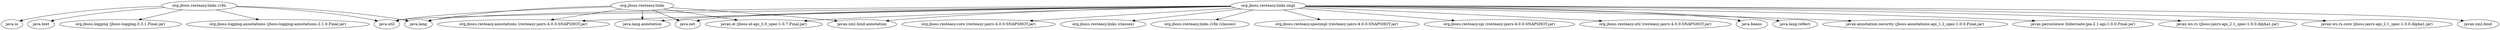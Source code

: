 digraph "classes" {
    // Path: /home/rsearls/j1/Resteasy/resteasy-links/target/classes
   "org.jboss.resteasy.links"                         -> "java.lang";
   "org.jboss.resteasy.links"                         -> "java.lang.annotation";
   "org.jboss.resteasy.links"                         -> "java.net";
   "org.jboss.resteasy.links"                         -> "java.util";
   "org.jboss.resteasy.links"                         -> "javax.el (jboss-el-api_3.0_spec-1.0.7.Final.jar)";
   "org.jboss.resteasy.links"                         -> "javax.xml.bind.annotation";
   "org.jboss.resteasy.links"                         -> "org.jboss.resteasy.annotations (resteasy-jaxrs-4.0.0-SNAPSHOT.jar)";
   "org.jboss.resteasy.links.i18n"                    -> "java.io";
   "org.jboss.resteasy.links.i18n"                    -> "java.lang";
   "org.jboss.resteasy.links.i18n"                    -> "java.text";
   "org.jboss.resteasy.links.i18n"                    -> "java.util";
   "org.jboss.resteasy.links.i18n"                    -> "org.jboss.logging (jboss-logging-3.3.1.Final.jar)";
   "org.jboss.resteasy.links.i18n"                    -> "org.jboss.logging.annotations (jboss-logging-annotations-2.1.0.Final.jar)";
   "org.jboss.resteasy.links.impl"                    -> "java.beans";
   "org.jboss.resteasy.links.impl"                    -> "java.lang";
   "org.jboss.resteasy.links.impl"                    -> "java.lang.annotation";
   "org.jboss.resteasy.links.impl"                    -> "java.lang.reflect";
   "org.jboss.resteasy.links.impl"                    -> "java.net";
   "org.jboss.resteasy.links.impl"                    -> "java.util";
   "org.jboss.resteasy.links.impl"                    -> "javax.annotation.security (jboss-annotations-api_1.2_spec-1.0.0.Final.jar)";
   "org.jboss.resteasy.links.impl"                    -> "javax.el (jboss-el-api_3.0_spec-1.0.7.Final.jar)";
   "org.jboss.resteasy.links.impl"                    -> "javax.persistence (hibernate-jpa-2.1-api-1.0.0.Final.jar)";
   "org.jboss.resteasy.links.impl"                    -> "javax.ws.rs (jboss-jaxrs-api_2.1_spec-1.0.0.Alpha1.jar)";
   "org.jboss.resteasy.links.impl"                    -> "javax.ws.rs.core (jboss-jaxrs-api_2.1_spec-1.0.0.Alpha1.jar)";
   "org.jboss.resteasy.links.impl"                    -> "javax.xml.bind";
   "org.jboss.resteasy.links.impl"                    -> "javax.xml.bind.annotation";
   "org.jboss.resteasy.links.impl"                    -> "org.jboss.resteasy.annotations (resteasy-jaxrs-4.0.0-SNAPSHOT.jar)";
   "org.jboss.resteasy.links.impl"                    -> "org.jboss.resteasy.core (resteasy-jaxrs-4.0.0-SNAPSHOT.jar)";
   "org.jboss.resteasy.links.impl"                    -> "org.jboss.resteasy.links (classes)";
   "org.jboss.resteasy.links.impl"                    -> "org.jboss.resteasy.links.i18n (classes)";
   "org.jboss.resteasy.links.impl"                    -> "org.jboss.resteasy.specimpl (resteasy-jaxrs-4.0.0-SNAPSHOT.jar)";
   "org.jboss.resteasy.links.impl"                    -> "org.jboss.resteasy.spi (resteasy-jaxrs-4.0.0-SNAPSHOT.jar)";
   "org.jboss.resteasy.links.impl"                    -> "org.jboss.resteasy.util (resteasy-jaxrs-4.0.0-SNAPSHOT.jar)";
}
